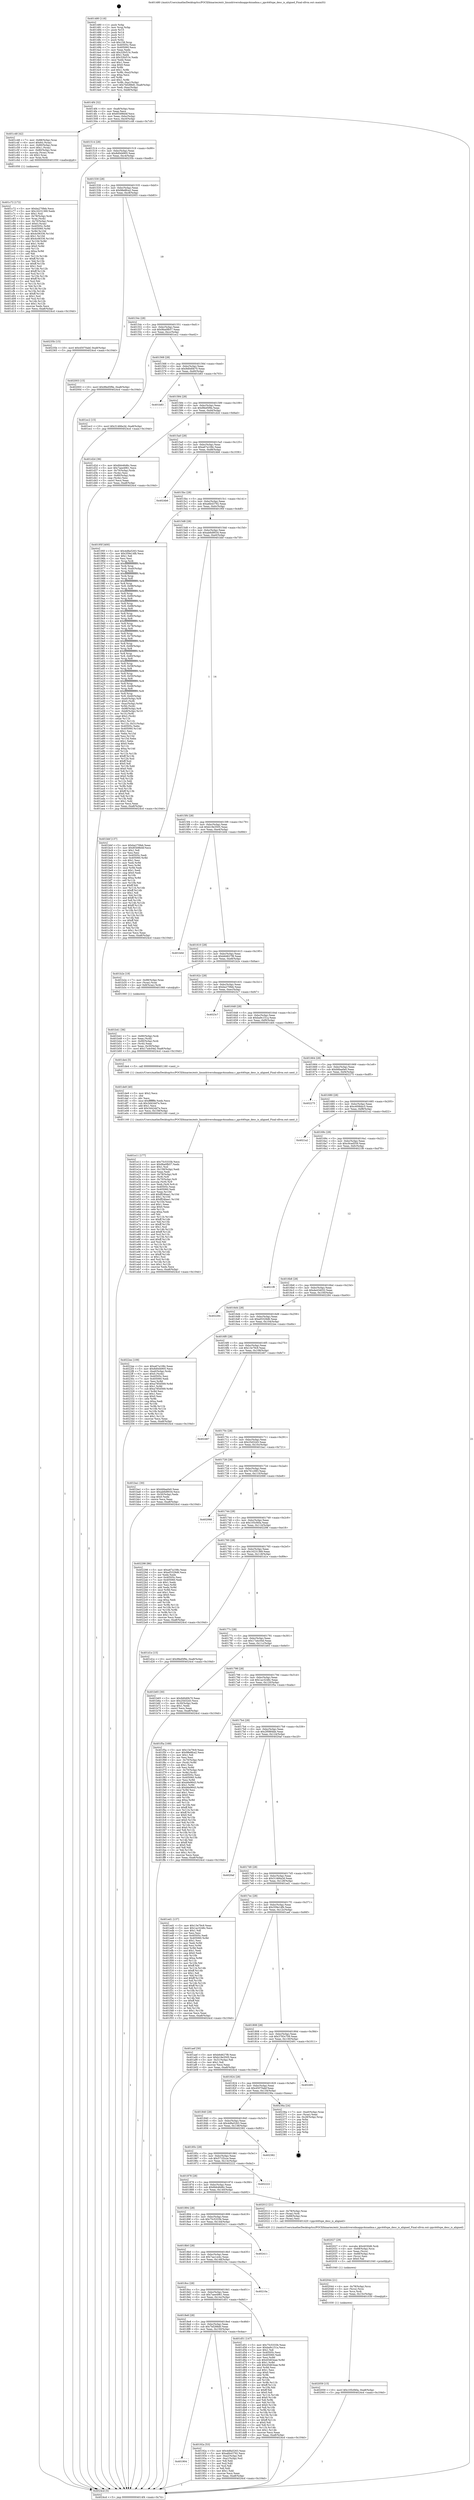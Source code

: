 digraph "0x401480" {
  label = "0x401480 (/mnt/c/Users/mathe/Desktop/tcc/POCII/binaries/extr_linuxdriversdmappc4xxadma.c_ppc440spe_desc_is_aligned_Final-ollvm.out::main(0))"
  labelloc = "t"
  node[shape=record]

  Entry [label="",width=0.3,height=0.3,shape=circle,fillcolor=black,style=filled]
  "0x4014f4" [label="{
     0x4014f4 [32]\l
     | [instrs]\l
     &nbsp;&nbsp;0x4014f4 \<+6\>: mov -0xa8(%rbp),%eax\l
     &nbsp;&nbsp;0x4014fa \<+2\>: mov %eax,%ecx\l
     &nbsp;&nbsp;0x4014fc \<+6\>: sub $0x85498d4f,%ecx\l
     &nbsp;&nbsp;0x401502 \<+6\>: mov %eax,-0xbc(%rbp)\l
     &nbsp;&nbsp;0x401508 \<+6\>: mov %ecx,-0xc0(%rbp)\l
     &nbsp;&nbsp;0x40150e \<+6\>: je 0000000000401c48 \<main+0x7c8\>\l
  }"]
  "0x401c48" [label="{
     0x401c48 [42]\l
     | [instrs]\l
     &nbsp;&nbsp;0x401c48 \<+7\>: mov -0x88(%rbp),%rax\l
     &nbsp;&nbsp;0x401c4f \<+6\>: movl $0x64,(%rax)\l
     &nbsp;&nbsp;0x401c55 \<+4\>: mov -0x80(%rbp),%rax\l
     &nbsp;&nbsp;0x401c59 \<+6\>: movl $0x1,(%rax)\l
     &nbsp;&nbsp;0x401c5f \<+4\>: mov -0x80(%rbp),%rax\l
     &nbsp;&nbsp;0x401c63 \<+3\>: movslq (%rax),%rax\l
     &nbsp;&nbsp;0x401c66 \<+4\>: shl $0x2,%rax\l
     &nbsp;&nbsp;0x401c6a \<+3\>: mov %rax,%rdi\l
     &nbsp;&nbsp;0x401c6d \<+5\>: call 0000000000401050 \<malloc@plt\>\l
     | [calls]\l
     &nbsp;&nbsp;0x401050 \{1\} (unknown)\l
  }"]
  "0x401514" [label="{
     0x401514 [28]\l
     | [instrs]\l
     &nbsp;&nbsp;0x401514 \<+5\>: jmp 0000000000401519 \<main+0x99\>\l
     &nbsp;&nbsp;0x401519 \<+6\>: mov -0xbc(%rbp),%eax\l
     &nbsp;&nbsp;0x40151f \<+5\>: sub $0x8d0d4905,%eax\l
     &nbsp;&nbsp;0x401524 \<+6\>: mov %eax,-0xc4(%rbp)\l
     &nbsp;&nbsp;0x40152a \<+6\>: je 000000000040235b \<main+0xedb\>\l
  }"]
  Exit [label="",width=0.3,height=0.3,shape=circle,fillcolor=black,style=filled,peripheries=2]
  "0x40235b" [label="{
     0x40235b [15]\l
     | [instrs]\l
     &nbsp;&nbsp;0x40235b \<+10\>: movl $0x45070abf,-0xa8(%rbp)\l
     &nbsp;&nbsp;0x402365 \<+5\>: jmp 00000000004024cd \<main+0x104d\>\l
  }"]
  "0x401530" [label="{
     0x401530 [28]\l
     | [instrs]\l
     &nbsp;&nbsp;0x401530 \<+5\>: jmp 0000000000401535 \<main+0xb5\>\l
     &nbsp;&nbsp;0x401535 \<+6\>: mov -0xbc(%rbp),%eax\l
     &nbsp;&nbsp;0x40153b \<+5\>: sub $0x98e8fca2,%eax\l
     &nbsp;&nbsp;0x401540 \<+6\>: mov %eax,-0xc8(%rbp)\l
     &nbsp;&nbsp;0x401546 \<+6\>: je 0000000000402003 \<main+0xb83\>\l
  }"]
  "0x402059" [label="{
     0x402059 [15]\l
     | [instrs]\l
     &nbsp;&nbsp;0x402059 \<+10\>: movl $0x105cf40a,-0xa8(%rbp)\l
     &nbsp;&nbsp;0x402063 \<+5\>: jmp 00000000004024cd \<main+0x104d\>\l
  }"]
  "0x402003" [label="{
     0x402003 [15]\l
     | [instrs]\l
     &nbsp;&nbsp;0x402003 \<+10\>: movl $0x9fed5f9e,-0xa8(%rbp)\l
     &nbsp;&nbsp;0x40200d \<+5\>: jmp 00000000004024cd \<main+0x104d\>\l
  }"]
  "0x40154c" [label="{
     0x40154c [28]\l
     | [instrs]\l
     &nbsp;&nbsp;0x40154c \<+5\>: jmp 0000000000401551 \<main+0xd1\>\l
     &nbsp;&nbsp;0x401551 \<+6\>: mov -0xbc(%rbp),%eax\l
     &nbsp;&nbsp;0x401557 \<+5\>: sub $0x9ba0fb57,%eax\l
     &nbsp;&nbsp;0x40155c \<+6\>: mov %eax,-0xcc(%rbp)\l
     &nbsp;&nbsp;0x401562 \<+6\>: je 0000000000401ec2 \<main+0xa42\>\l
  }"]
  "0x402044" [label="{
     0x402044 [21]\l
     | [instrs]\l
     &nbsp;&nbsp;0x402044 \<+4\>: mov -0x78(%rbp),%rcx\l
     &nbsp;&nbsp;0x402048 \<+3\>: mov (%rcx),%rcx\l
     &nbsp;&nbsp;0x40204b \<+3\>: mov %rcx,%rdi\l
     &nbsp;&nbsp;0x40204e \<+6\>: mov %eax,-0x15c(%rbp)\l
     &nbsp;&nbsp;0x402054 \<+5\>: call 0000000000401030 \<free@plt\>\l
     | [calls]\l
     &nbsp;&nbsp;0x401030 \{1\} (unknown)\l
  }"]
  "0x401ec2" [label="{
     0x401ec2 [15]\l
     | [instrs]\l
     &nbsp;&nbsp;0x401ec2 \<+10\>: movl $0x31466a3d,-0xa8(%rbp)\l
     &nbsp;&nbsp;0x401ecc \<+5\>: jmp 00000000004024cd \<main+0x104d\>\l
  }"]
  "0x401568" [label="{
     0x401568 [28]\l
     | [instrs]\l
     &nbsp;&nbsp;0x401568 \<+5\>: jmp 000000000040156d \<main+0xed\>\l
     &nbsp;&nbsp;0x40156d \<+6\>: mov -0xbc(%rbp),%eax\l
     &nbsp;&nbsp;0x401573 \<+5\>: sub $0x9d0d0b70,%eax\l
     &nbsp;&nbsp;0x401578 \<+6\>: mov %eax,-0xd0(%rbp)\l
     &nbsp;&nbsp;0x40157e \<+6\>: je 0000000000401b83 \<main+0x703\>\l
  }"]
  "0x402027" [label="{
     0x402027 [29]\l
     | [instrs]\l
     &nbsp;&nbsp;0x402027 \<+10\>: movabs $0x4030d6,%rdi\l
     &nbsp;&nbsp;0x402031 \<+4\>: mov -0x68(%rbp),%rcx\l
     &nbsp;&nbsp;0x402035 \<+2\>: mov %eax,(%rcx)\l
     &nbsp;&nbsp;0x402037 \<+4\>: mov -0x68(%rbp),%rcx\l
     &nbsp;&nbsp;0x40203b \<+2\>: mov (%rcx),%esi\l
     &nbsp;&nbsp;0x40203d \<+2\>: mov $0x0,%al\l
     &nbsp;&nbsp;0x40203f \<+5\>: call 0000000000401040 \<printf@plt\>\l
     | [calls]\l
     &nbsp;&nbsp;0x401040 \{1\} (unknown)\l
  }"]
  "0x401b83" [label="{
     0x401b83\l
  }", style=dashed]
  "0x401584" [label="{
     0x401584 [28]\l
     | [instrs]\l
     &nbsp;&nbsp;0x401584 \<+5\>: jmp 0000000000401589 \<main+0x109\>\l
     &nbsp;&nbsp;0x401589 \<+6\>: mov -0xbc(%rbp),%eax\l
     &nbsp;&nbsp;0x40158f \<+5\>: sub $0x9fed5f9e,%eax\l
     &nbsp;&nbsp;0x401594 \<+6\>: mov %eax,-0xd4(%rbp)\l
     &nbsp;&nbsp;0x40159a \<+6\>: je 0000000000401d2d \<main+0x8ad\>\l
  }"]
  "0x401e11" [label="{
     0x401e11 [177]\l
     | [instrs]\l
     &nbsp;&nbsp;0x401e11 \<+5\>: mov $0x75c5333b,%ecx\l
     &nbsp;&nbsp;0x401e16 \<+5\>: mov $0x9ba0fb57,%edx\l
     &nbsp;&nbsp;0x401e1b \<+3\>: mov $0x1,%sil\l
     &nbsp;&nbsp;0x401e1e \<+6\>: mov -0x158(%rbp),%edi\l
     &nbsp;&nbsp;0x401e24 \<+3\>: imul %eax,%edi\l
     &nbsp;&nbsp;0x401e27 \<+4\>: mov -0x78(%rbp),%r8\l
     &nbsp;&nbsp;0x401e2b \<+3\>: mov (%r8),%r8\l
     &nbsp;&nbsp;0x401e2e \<+4\>: mov -0x70(%rbp),%r9\l
     &nbsp;&nbsp;0x401e32 \<+3\>: movslq (%r9),%r9\l
     &nbsp;&nbsp;0x401e35 \<+4\>: mov %edi,(%r8,%r9,4)\l
     &nbsp;&nbsp;0x401e39 \<+7\>: mov 0x40505c,%eax\l
     &nbsp;&nbsp;0x401e40 \<+7\>: mov 0x405060,%edi\l
     &nbsp;&nbsp;0x401e47 \<+3\>: mov %eax,%r10d\l
     &nbsp;&nbsp;0x401e4a \<+7\>: add $0xff24baa1,%r10d\l
     &nbsp;&nbsp;0x401e51 \<+4\>: sub $0x1,%r10d\l
     &nbsp;&nbsp;0x401e55 \<+7\>: sub $0xff24baa1,%r10d\l
     &nbsp;&nbsp;0x401e5c \<+4\>: imul %r10d,%eax\l
     &nbsp;&nbsp;0x401e60 \<+3\>: and $0x1,%eax\l
     &nbsp;&nbsp;0x401e63 \<+3\>: cmp $0x0,%eax\l
     &nbsp;&nbsp;0x401e66 \<+4\>: sete %r11b\l
     &nbsp;&nbsp;0x401e6a \<+3\>: cmp $0xa,%edi\l
     &nbsp;&nbsp;0x401e6d \<+3\>: setl %bl\l
     &nbsp;&nbsp;0x401e70 \<+3\>: mov %r11b,%r14b\l
     &nbsp;&nbsp;0x401e73 \<+4\>: xor $0xff,%r14b\l
     &nbsp;&nbsp;0x401e77 \<+3\>: mov %bl,%r15b\l
     &nbsp;&nbsp;0x401e7a \<+4\>: xor $0xff,%r15b\l
     &nbsp;&nbsp;0x401e7e \<+4\>: xor $0x1,%sil\l
     &nbsp;&nbsp;0x401e82 \<+3\>: mov %r14b,%r12b\l
     &nbsp;&nbsp;0x401e85 \<+4\>: and $0xff,%r12b\l
     &nbsp;&nbsp;0x401e89 \<+3\>: and %sil,%r11b\l
     &nbsp;&nbsp;0x401e8c \<+3\>: mov %r15b,%r13b\l
     &nbsp;&nbsp;0x401e8f \<+4\>: and $0xff,%r13b\l
     &nbsp;&nbsp;0x401e93 \<+3\>: and %sil,%bl\l
     &nbsp;&nbsp;0x401e96 \<+3\>: or %r11b,%r12b\l
     &nbsp;&nbsp;0x401e99 \<+3\>: or %bl,%r13b\l
     &nbsp;&nbsp;0x401e9c \<+3\>: xor %r13b,%r12b\l
     &nbsp;&nbsp;0x401e9f \<+3\>: or %r15b,%r14b\l
     &nbsp;&nbsp;0x401ea2 \<+4\>: xor $0xff,%r14b\l
     &nbsp;&nbsp;0x401ea6 \<+4\>: or $0x1,%sil\l
     &nbsp;&nbsp;0x401eaa \<+3\>: and %sil,%r14b\l
     &nbsp;&nbsp;0x401ead \<+3\>: or %r14b,%r12b\l
     &nbsp;&nbsp;0x401eb0 \<+4\>: test $0x1,%r12b\l
     &nbsp;&nbsp;0x401eb4 \<+3\>: cmovne %edx,%ecx\l
     &nbsp;&nbsp;0x401eb7 \<+6\>: mov %ecx,-0xa8(%rbp)\l
     &nbsp;&nbsp;0x401ebd \<+5\>: jmp 00000000004024cd \<main+0x104d\>\l
  }"]
  "0x401d2d" [label="{
     0x401d2d [36]\l
     | [instrs]\l
     &nbsp;&nbsp;0x401d2d \<+5\>: mov $0x6bb46d6c,%eax\l
     &nbsp;&nbsp;0x401d32 \<+5\>: mov $0x7aee4961,%ecx\l
     &nbsp;&nbsp;0x401d37 \<+4\>: mov -0x70(%rbp),%rdx\l
     &nbsp;&nbsp;0x401d3b \<+2\>: mov (%rdx),%esi\l
     &nbsp;&nbsp;0x401d3d \<+4\>: mov -0x80(%rbp),%rdx\l
     &nbsp;&nbsp;0x401d41 \<+2\>: cmp (%rdx),%esi\l
     &nbsp;&nbsp;0x401d43 \<+3\>: cmovl %ecx,%eax\l
     &nbsp;&nbsp;0x401d46 \<+6\>: mov %eax,-0xa8(%rbp)\l
     &nbsp;&nbsp;0x401d4c \<+5\>: jmp 00000000004024cd \<main+0x104d\>\l
  }"]
  "0x4015a0" [label="{
     0x4015a0 [28]\l
     | [instrs]\l
     &nbsp;&nbsp;0x4015a0 \<+5\>: jmp 00000000004015a5 \<main+0x125\>\l
     &nbsp;&nbsp;0x4015a5 \<+6\>: mov -0xbc(%rbp),%eax\l
     &nbsp;&nbsp;0x4015ab \<+5\>: sub $0xa67a108c,%eax\l
     &nbsp;&nbsp;0x4015b0 \<+6\>: mov %eax,-0xd8(%rbp)\l
     &nbsp;&nbsp;0x4015b6 \<+6\>: je 00000000004024b6 \<main+0x1036\>\l
  }"]
  "0x401de9" [label="{
     0x401de9 [40]\l
     | [instrs]\l
     &nbsp;&nbsp;0x401de9 \<+5\>: mov $0x2,%ecx\l
     &nbsp;&nbsp;0x401dee \<+1\>: cltd\l
     &nbsp;&nbsp;0x401def \<+2\>: idiv %ecx\l
     &nbsp;&nbsp;0x401df1 \<+6\>: imul $0xfffffffe,%edx,%ecx\l
     &nbsp;&nbsp;0x401df7 \<+6\>: sub $0x3d42dd7e,%ecx\l
     &nbsp;&nbsp;0x401dfd \<+3\>: add $0x1,%ecx\l
     &nbsp;&nbsp;0x401e00 \<+6\>: add $0x3d42dd7e,%ecx\l
     &nbsp;&nbsp;0x401e06 \<+6\>: mov %ecx,-0x158(%rbp)\l
     &nbsp;&nbsp;0x401e0c \<+5\>: call 0000000000401160 \<next_i\>\l
     | [calls]\l
     &nbsp;&nbsp;0x401160 \{1\} (/mnt/c/Users/mathe/Desktop/tcc/POCII/binaries/extr_linuxdriversdmappc4xxadma.c_ppc440spe_desc_is_aligned_Final-ollvm.out::next_i)\l
  }"]
  "0x4024b6" [label="{
     0x4024b6\l
  }", style=dashed]
  "0x4015bc" [label="{
     0x4015bc [28]\l
     | [instrs]\l
     &nbsp;&nbsp;0x4015bc \<+5\>: jmp 00000000004015c1 \<main+0x141\>\l
     &nbsp;&nbsp;0x4015c1 \<+6\>: mov -0xbc(%rbp),%eax\l
     &nbsp;&nbsp;0x4015c7 \<+5\>: sub $0xa6b43792,%eax\l
     &nbsp;&nbsp;0x4015cc \<+6\>: mov %eax,-0xdc(%rbp)\l
     &nbsp;&nbsp;0x4015d2 \<+6\>: je 000000000040195f \<main+0x4df\>\l
  }"]
  "0x401c72" [label="{
     0x401c72 [172]\l
     | [instrs]\l
     &nbsp;&nbsp;0x401c72 \<+5\>: mov $0xba270feb,%ecx\l
     &nbsp;&nbsp;0x401c77 \<+5\>: mov $0x16231369,%edx\l
     &nbsp;&nbsp;0x401c7c \<+3\>: mov $0x1,%sil\l
     &nbsp;&nbsp;0x401c7f \<+4\>: mov -0x78(%rbp),%rdi\l
     &nbsp;&nbsp;0x401c83 \<+3\>: mov %rax,(%rdi)\l
     &nbsp;&nbsp;0x401c86 \<+4\>: mov -0x70(%rbp),%rax\l
     &nbsp;&nbsp;0x401c8a \<+6\>: movl $0x0,(%rax)\l
     &nbsp;&nbsp;0x401c90 \<+8\>: mov 0x40505c,%r8d\l
     &nbsp;&nbsp;0x401c98 \<+8\>: mov 0x405060,%r9d\l
     &nbsp;&nbsp;0x401ca0 \<+3\>: mov %r8d,%r10d\l
     &nbsp;&nbsp;0x401ca3 \<+7\>: sub $0x4c06336,%r10d\l
     &nbsp;&nbsp;0x401caa \<+4\>: sub $0x1,%r10d\l
     &nbsp;&nbsp;0x401cae \<+7\>: add $0x4c06336,%r10d\l
     &nbsp;&nbsp;0x401cb5 \<+4\>: imul %r10d,%r8d\l
     &nbsp;&nbsp;0x401cb9 \<+4\>: and $0x1,%r8d\l
     &nbsp;&nbsp;0x401cbd \<+4\>: cmp $0x0,%r8d\l
     &nbsp;&nbsp;0x401cc1 \<+4\>: sete %r11b\l
     &nbsp;&nbsp;0x401cc5 \<+4\>: cmp $0xa,%r9d\l
     &nbsp;&nbsp;0x401cc9 \<+3\>: setl %bl\l
     &nbsp;&nbsp;0x401ccc \<+3\>: mov %r11b,%r14b\l
     &nbsp;&nbsp;0x401ccf \<+4\>: xor $0xff,%r14b\l
     &nbsp;&nbsp;0x401cd3 \<+3\>: mov %bl,%r15b\l
     &nbsp;&nbsp;0x401cd6 \<+4\>: xor $0xff,%r15b\l
     &nbsp;&nbsp;0x401cda \<+4\>: xor $0x1,%sil\l
     &nbsp;&nbsp;0x401cde \<+3\>: mov %r14b,%r12b\l
     &nbsp;&nbsp;0x401ce1 \<+4\>: and $0xff,%r12b\l
     &nbsp;&nbsp;0x401ce5 \<+3\>: and %sil,%r11b\l
     &nbsp;&nbsp;0x401ce8 \<+3\>: mov %r15b,%r13b\l
     &nbsp;&nbsp;0x401ceb \<+4\>: and $0xff,%r13b\l
     &nbsp;&nbsp;0x401cef \<+3\>: and %sil,%bl\l
     &nbsp;&nbsp;0x401cf2 \<+3\>: or %r11b,%r12b\l
     &nbsp;&nbsp;0x401cf5 \<+3\>: or %bl,%r13b\l
     &nbsp;&nbsp;0x401cf8 \<+3\>: xor %r13b,%r12b\l
     &nbsp;&nbsp;0x401cfb \<+3\>: or %r15b,%r14b\l
     &nbsp;&nbsp;0x401cfe \<+4\>: xor $0xff,%r14b\l
     &nbsp;&nbsp;0x401d02 \<+4\>: or $0x1,%sil\l
     &nbsp;&nbsp;0x401d06 \<+3\>: and %sil,%r14b\l
     &nbsp;&nbsp;0x401d09 \<+3\>: or %r14b,%r12b\l
     &nbsp;&nbsp;0x401d0c \<+4\>: test $0x1,%r12b\l
     &nbsp;&nbsp;0x401d10 \<+3\>: cmovne %edx,%ecx\l
     &nbsp;&nbsp;0x401d13 \<+6\>: mov %ecx,-0xa8(%rbp)\l
     &nbsp;&nbsp;0x401d19 \<+5\>: jmp 00000000004024cd \<main+0x104d\>\l
  }"]
  "0x40195f" [label="{
     0x40195f [400]\l
     | [instrs]\l
     &nbsp;&nbsp;0x40195f \<+5\>: mov $0x4d8a5263,%eax\l
     &nbsp;&nbsp;0x401964 \<+5\>: mov $0x359e14fb,%ecx\l
     &nbsp;&nbsp;0x401969 \<+2\>: mov $0x1,%dl\l
     &nbsp;&nbsp;0x40196b \<+2\>: xor %esi,%esi\l
     &nbsp;&nbsp;0x40196d \<+3\>: mov %rsp,%rdi\l
     &nbsp;&nbsp;0x401970 \<+4\>: add $0xfffffffffffffff0,%rdi\l
     &nbsp;&nbsp;0x401974 \<+3\>: mov %rdi,%rsp\l
     &nbsp;&nbsp;0x401977 \<+7\>: mov %rdi,-0xa0(%rbp)\l
     &nbsp;&nbsp;0x40197e \<+3\>: mov %rsp,%rdi\l
     &nbsp;&nbsp;0x401981 \<+4\>: add $0xfffffffffffffff0,%rdi\l
     &nbsp;&nbsp;0x401985 \<+3\>: mov %rdi,%rsp\l
     &nbsp;&nbsp;0x401988 \<+3\>: mov %rsp,%r8\l
     &nbsp;&nbsp;0x40198b \<+4\>: add $0xfffffffffffffff0,%r8\l
     &nbsp;&nbsp;0x40198f \<+3\>: mov %r8,%rsp\l
     &nbsp;&nbsp;0x401992 \<+7\>: mov %r8,-0x98(%rbp)\l
     &nbsp;&nbsp;0x401999 \<+3\>: mov %rsp,%r8\l
     &nbsp;&nbsp;0x40199c \<+4\>: add $0xfffffffffffffff0,%r8\l
     &nbsp;&nbsp;0x4019a0 \<+3\>: mov %r8,%rsp\l
     &nbsp;&nbsp;0x4019a3 \<+7\>: mov %r8,-0x90(%rbp)\l
     &nbsp;&nbsp;0x4019aa \<+3\>: mov %rsp,%r8\l
     &nbsp;&nbsp;0x4019ad \<+4\>: add $0xfffffffffffffff0,%r8\l
     &nbsp;&nbsp;0x4019b1 \<+3\>: mov %r8,%rsp\l
     &nbsp;&nbsp;0x4019b4 \<+7\>: mov %r8,-0x88(%rbp)\l
     &nbsp;&nbsp;0x4019bb \<+3\>: mov %rsp,%r8\l
     &nbsp;&nbsp;0x4019be \<+4\>: add $0xfffffffffffffff0,%r8\l
     &nbsp;&nbsp;0x4019c2 \<+3\>: mov %r8,%rsp\l
     &nbsp;&nbsp;0x4019c5 \<+4\>: mov %r8,-0x80(%rbp)\l
     &nbsp;&nbsp;0x4019c9 \<+3\>: mov %rsp,%r8\l
     &nbsp;&nbsp;0x4019cc \<+4\>: add $0xfffffffffffffff0,%r8\l
     &nbsp;&nbsp;0x4019d0 \<+3\>: mov %r8,%rsp\l
     &nbsp;&nbsp;0x4019d3 \<+4\>: mov %r8,-0x78(%rbp)\l
     &nbsp;&nbsp;0x4019d7 \<+3\>: mov %rsp,%r8\l
     &nbsp;&nbsp;0x4019da \<+4\>: add $0xfffffffffffffff0,%r8\l
     &nbsp;&nbsp;0x4019de \<+3\>: mov %r8,%rsp\l
     &nbsp;&nbsp;0x4019e1 \<+4\>: mov %r8,-0x70(%rbp)\l
     &nbsp;&nbsp;0x4019e5 \<+3\>: mov %rsp,%r8\l
     &nbsp;&nbsp;0x4019e8 \<+4\>: add $0xfffffffffffffff0,%r8\l
     &nbsp;&nbsp;0x4019ec \<+3\>: mov %r8,%rsp\l
     &nbsp;&nbsp;0x4019ef \<+4\>: mov %r8,-0x68(%rbp)\l
     &nbsp;&nbsp;0x4019f3 \<+3\>: mov %rsp,%r8\l
     &nbsp;&nbsp;0x4019f6 \<+4\>: add $0xfffffffffffffff0,%r8\l
     &nbsp;&nbsp;0x4019fa \<+3\>: mov %r8,%rsp\l
     &nbsp;&nbsp;0x4019fd \<+4\>: mov %r8,-0x60(%rbp)\l
     &nbsp;&nbsp;0x401a01 \<+3\>: mov %rsp,%r8\l
     &nbsp;&nbsp;0x401a04 \<+4\>: add $0xfffffffffffffff0,%r8\l
     &nbsp;&nbsp;0x401a08 \<+3\>: mov %r8,%rsp\l
     &nbsp;&nbsp;0x401a0b \<+4\>: mov %r8,-0x58(%rbp)\l
     &nbsp;&nbsp;0x401a0f \<+3\>: mov %rsp,%r8\l
     &nbsp;&nbsp;0x401a12 \<+4\>: add $0xfffffffffffffff0,%r8\l
     &nbsp;&nbsp;0x401a16 \<+3\>: mov %r8,%rsp\l
     &nbsp;&nbsp;0x401a19 \<+4\>: mov %r8,-0x50(%rbp)\l
     &nbsp;&nbsp;0x401a1d \<+3\>: mov %rsp,%r8\l
     &nbsp;&nbsp;0x401a20 \<+4\>: add $0xfffffffffffffff0,%r8\l
     &nbsp;&nbsp;0x401a24 \<+3\>: mov %r8,%rsp\l
     &nbsp;&nbsp;0x401a27 \<+4\>: mov %r8,-0x48(%rbp)\l
     &nbsp;&nbsp;0x401a2b \<+3\>: mov %rsp,%r8\l
     &nbsp;&nbsp;0x401a2e \<+4\>: add $0xfffffffffffffff0,%r8\l
     &nbsp;&nbsp;0x401a32 \<+3\>: mov %r8,%rsp\l
     &nbsp;&nbsp;0x401a35 \<+4\>: mov %r8,-0x40(%rbp)\l
     &nbsp;&nbsp;0x401a39 \<+7\>: mov -0xa0(%rbp),%r8\l
     &nbsp;&nbsp;0x401a40 \<+7\>: movl $0x0,(%r8)\l
     &nbsp;&nbsp;0x401a47 \<+7\>: mov -0xac(%rbp),%r9d\l
     &nbsp;&nbsp;0x401a4e \<+3\>: mov %r9d,(%rdi)\l
     &nbsp;&nbsp;0x401a51 \<+7\>: mov -0x98(%rbp),%r8\l
     &nbsp;&nbsp;0x401a58 \<+7\>: mov -0xb8(%rbp),%r10\l
     &nbsp;&nbsp;0x401a5f \<+3\>: mov %r10,(%r8)\l
     &nbsp;&nbsp;0x401a62 \<+3\>: cmpl $0x2,(%rdi)\l
     &nbsp;&nbsp;0x401a65 \<+4\>: setne %r11b\l
     &nbsp;&nbsp;0x401a69 \<+4\>: and $0x1,%r11b\l
     &nbsp;&nbsp;0x401a6d \<+4\>: mov %r11b,-0x31(%rbp)\l
     &nbsp;&nbsp;0x401a71 \<+7\>: mov 0x40505c,%ebx\l
     &nbsp;&nbsp;0x401a78 \<+8\>: mov 0x405060,%r14d\l
     &nbsp;&nbsp;0x401a80 \<+3\>: sub $0x1,%esi\l
     &nbsp;&nbsp;0x401a83 \<+3\>: mov %ebx,%r15d\l
     &nbsp;&nbsp;0x401a86 \<+3\>: add %esi,%r15d\l
     &nbsp;&nbsp;0x401a89 \<+4\>: imul %r15d,%ebx\l
     &nbsp;&nbsp;0x401a8d \<+3\>: and $0x1,%ebx\l
     &nbsp;&nbsp;0x401a90 \<+3\>: cmp $0x0,%ebx\l
     &nbsp;&nbsp;0x401a93 \<+4\>: sete %r11b\l
     &nbsp;&nbsp;0x401a97 \<+4\>: cmp $0xa,%r14d\l
     &nbsp;&nbsp;0x401a9b \<+4\>: setl %r12b\l
     &nbsp;&nbsp;0x401a9f \<+3\>: mov %r11b,%r13b\l
     &nbsp;&nbsp;0x401aa2 \<+4\>: xor $0xff,%r13b\l
     &nbsp;&nbsp;0x401aa6 \<+3\>: mov %r12b,%sil\l
     &nbsp;&nbsp;0x401aa9 \<+4\>: xor $0xff,%sil\l
     &nbsp;&nbsp;0x401aad \<+3\>: xor $0x0,%dl\l
     &nbsp;&nbsp;0x401ab0 \<+3\>: mov %r13b,%dil\l
     &nbsp;&nbsp;0x401ab3 \<+4\>: and $0x0,%dil\l
     &nbsp;&nbsp;0x401ab7 \<+3\>: and %dl,%r11b\l
     &nbsp;&nbsp;0x401aba \<+3\>: mov %sil,%r8b\l
     &nbsp;&nbsp;0x401abd \<+4\>: and $0x0,%r8b\l
     &nbsp;&nbsp;0x401ac1 \<+3\>: and %dl,%r12b\l
     &nbsp;&nbsp;0x401ac4 \<+3\>: or %r11b,%dil\l
     &nbsp;&nbsp;0x401ac7 \<+3\>: or %r12b,%r8b\l
     &nbsp;&nbsp;0x401aca \<+3\>: xor %r8b,%dil\l
     &nbsp;&nbsp;0x401acd \<+3\>: or %sil,%r13b\l
     &nbsp;&nbsp;0x401ad0 \<+4\>: xor $0xff,%r13b\l
     &nbsp;&nbsp;0x401ad4 \<+3\>: or $0x0,%dl\l
     &nbsp;&nbsp;0x401ad7 \<+3\>: and %dl,%r13b\l
     &nbsp;&nbsp;0x401ada \<+3\>: or %r13b,%dil\l
     &nbsp;&nbsp;0x401add \<+4\>: test $0x1,%dil\l
     &nbsp;&nbsp;0x401ae1 \<+3\>: cmovne %ecx,%eax\l
     &nbsp;&nbsp;0x401ae4 \<+6\>: mov %eax,-0xa8(%rbp)\l
     &nbsp;&nbsp;0x401aea \<+5\>: jmp 00000000004024cd \<main+0x104d\>\l
  }"]
  "0x4015d8" [label="{
     0x4015d8 [28]\l
     | [instrs]\l
     &nbsp;&nbsp;0x4015d8 \<+5\>: jmp 00000000004015dd \<main+0x15d\>\l
     &nbsp;&nbsp;0x4015dd \<+6\>: mov -0xbc(%rbp),%eax\l
     &nbsp;&nbsp;0x4015e3 \<+5\>: sub $0xab6d9034,%eax\l
     &nbsp;&nbsp;0x4015e8 \<+6\>: mov %eax,-0xe0(%rbp)\l
     &nbsp;&nbsp;0x4015ee \<+6\>: je 0000000000401bbf \<main+0x73f\>\l
  }"]
  "0x401b41" [label="{
     0x401b41 [36]\l
     | [instrs]\l
     &nbsp;&nbsp;0x401b41 \<+7\>: mov -0x90(%rbp),%rdi\l
     &nbsp;&nbsp;0x401b48 \<+2\>: mov %eax,(%rdi)\l
     &nbsp;&nbsp;0x401b4a \<+7\>: mov -0x90(%rbp),%rdi\l
     &nbsp;&nbsp;0x401b51 \<+2\>: mov (%rdi),%eax\l
     &nbsp;&nbsp;0x401b53 \<+3\>: mov %eax,-0x30(%rbp)\l
     &nbsp;&nbsp;0x401b56 \<+10\>: movl $0x17a4c04d,-0xa8(%rbp)\l
     &nbsp;&nbsp;0x401b60 \<+5\>: jmp 00000000004024cd \<main+0x104d\>\l
  }"]
  "0x401bbf" [label="{
     0x401bbf [137]\l
     | [instrs]\l
     &nbsp;&nbsp;0x401bbf \<+5\>: mov $0xba270feb,%eax\l
     &nbsp;&nbsp;0x401bc4 \<+5\>: mov $0x85498d4f,%ecx\l
     &nbsp;&nbsp;0x401bc9 \<+2\>: mov $0x1,%dl\l
     &nbsp;&nbsp;0x401bcb \<+2\>: xor %esi,%esi\l
     &nbsp;&nbsp;0x401bcd \<+7\>: mov 0x40505c,%edi\l
     &nbsp;&nbsp;0x401bd4 \<+8\>: mov 0x405060,%r8d\l
     &nbsp;&nbsp;0x401bdc \<+3\>: sub $0x1,%esi\l
     &nbsp;&nbsp;0x401bdf \<+3\>: mov %edi,%r9d\l
     &nbsp;&nbsp;0x401be2 \<+3\>: add %esi,%r9d\l
     &nbsp;&nbsp;0x401be5 \<+4\>: imul %r9d,%edi\l
     &nbsp;&nbsp;0x401be9 \<+3\>: and $0x1,%edi\l
     &nbsp;&nbsp;0x401bec \<+3\>: cmp $0x0,%edi\l
     &nbsp;&nbsp;0x401bef \<+4\>: sete %r10b\l
     &nbsp;&nbsp;0x401bf3 \<+4\>: cmp $0xa,%r8d\l
     &nbsp;&nbsp;0x401bf7 \<+4\>: setl %r11b\l
     &nbsp;&nbsp;0x401bfb \<+3\>: mov %r10b,%bl\l
     &nbsp;&nbsp;0x401bfe \<+3\>: xor $0xff,%bl\l
     &nbsp;&nbsp;0x401c01 \<+3\>: mov %r11b,%r14b\l
     &nbsp;&nbsp;0x401c04 \<+4\>: xor $0xff,%r14b\l
     &nbsp;&nbsp;0x401c08 \<+3\>: xor $0x1,%dl\l
     &nbsp;&nbsp;0x401c0b \<+3\>: mov %bl,%r15b\l
     &nbsp;&nbsp;0x401c0e \<+4\>: and $0xff,%r15b\l
     &nbsp;&nbsp;0x401c12 \<+3\>: and %dl,%r10b\l
     &nbsp;&nbsp;0x401c15 \<+3\>: mov %r14b,%r12b\l
     &nbsp;&nbsp;0x401c18 \<+4\>: and $0xff,%r12b\l
     &nbsp;&nbsp;0x401c1c \<+3\>: and %dl,%r11b\l
     &nbsp;&nbsp;0x401c1f \<+3\>: or %r10b,%r15b\l
     &nbsp;&nbsp;0x401c22 \<+3\>: or %r11b,%r12b\l
     &nbsp;&nbsp;0x401c25 \<+3\>: xor %r12b,%r15b\l
     &nbsp;&nbsp;0x401c28 \<+3\>: or %r14b,%bl\l
     &nbsp;&nbsp;0x401c2b \<+3\>: xor $0xff,%bl\l
     &nbsp;&nbsp;0x401c2e \<+3\>: or $0x1,%dl\l
     &nbsp;&nbsp;0x401c31 \<+2\>: and %dl,%bl\l
     &nbsp;&nbsp;0x401c33 \<+3\>: or %bl,%r15b\l
     &nbsp;&nbsp;0x401c36 \<+4\>: test $0x1,%r15b\l
     &nbsp;&nbsp;0x401c3a \<+3\>: cmovne %ecx,%eax\l
     &nbsp;&nbsp;0x401c3d \<+6\>: mov %eax,-0xa8(%rbp)\l
     &nbsp;&nbsp;0x401c43 \<+5\>: jmp 00000000004024cd \<main+0x104d\>\l
  }"]
  "0x4015f4" [label="{
     0x4015f4 [28]\l
     | [instrs]\l
     &nbsp;&nbsp;0x4015f4 \<+5\>: jmp 00000000004015f9 \<main+0x179\>\l
     &nbsp;&nbsp;0x4015f9 \<+6\>: mov -0xbc(%rbp),%eax\l
     &nbsp;&nbsp;0x4015ff \<+5\>: sub $0xb19e3505,%eax\l
     &nbsp;&nbsp;0x401604 \<+6\>: mov %eax,-0xe4(%rbp)\l
     &nbsp;&nbsp;0x40160a \<+6\>: je 0000000000401b0d \<main+0x68d\>\l
  }"]
  "0x401480" [label="{
     0x401480 [116]\l
     | [instrs]\l
     &nbsp;&nbsp;0x401480 \<+1\>: push %rbp\l
     &nbsp;&nbsp;0x401481 \<+3\>: mov %rsp,%rbp\l
     &nbsp;&nbsp;0x401484 \<+2\>: push %r15\l
     &nbsp;&nbsp;0x401486 \<+2\>: push %r14\l
     &nbsp;&nbsp;0x401488 \<+2\>: push %r13\l
     &nbsp;&nbsp;0x40148a \<+2\>: push %r12\l
     &nbsp;&nbsp;0x40148c \<+1\>: push %rbx\l
     &nbsp;&nbsp;0x40148d \<+7\>: sub $0x158,%rsp\l
     &nbsp;&nbsp;0x401494 \<+7\>: mov 0x40505c,%eax\l
     &nbsp;&nbsp;0x40149b \<+7\>: mov 0x405060,%ecx\l
     &nbsp;&nbsp;0x4014a2 \<+2\>: mov %eax,%edx\l
     &nbsp;&nbsp;0x4014a4 \<+6\>: add $0x32fcf13c,%edx\l
     &nbsp;&nbsp;0x4014aa \<+3\>: sub $0x1,%edx\l
     &nbsp;&nbsp;0x4014ad \<+6\>: sub $0x32fcf13c,%edx\l
     &nbsp;&nbsp;0x4014b3 \<+3\>: imul %edx,%eax\l
     &nbsp;&nbsp;0x4014b6 \<+3\>: and $0x1,%eax\l
     &nbsp;&nbsp;0x4014b9 \<+3\>: cmp $0x0,%eax\l
     &nbsp;&nbsp;0x4014bc \<+4\>: sete %r8b\l
     &nbsp;&nbsp;0x4014c0 \<+4\>: and $0x1,%r8b\l
     &nbsp;&nbsp;0x4014c4 \<+7\>: mov %r8b,-0xa2(%rbp)\l
     &nbsp;&nbsp;0x4014cb \<+3\>: cmp $0xa,%ecx\l
     &nbsp;&nbsp;0x4014ce \<+4\>: setl %r8b\l
     &nbsp;&nbsp;0x4014d2 \<+4\>: and $0x1,%r8b\l
     &nbsp;&nbsp;0x4014d6 \<+7\>: mov %r8b,-0xa1(%rbp)\l
     &nbsp;&nbsp;0x4014dd \<+10\>: movl $0x7bf288d0,-0xa8(%rbp)\l
     &nbsp;&nbsp;0x4014e7 \<+6\>: mov %edi,-0xac(%rbp)\l
     &nbsp;&nbsp;0x4014ed \<+7\>: mov %rsi,-0xb8(%rbp)\l
  }"]
  "0x401b0d" [label="{
     0x401b0d\l
  }", style=dashed]
  "0x401610" [label="{
     0x401610 [28]\l
     | [instrs]\l
     &nbsp;&nbsp;0x401610 \<+5\>: jmp 0000000000401615 \<main+0x195\>\l
     &nbsp;&nbsp;0x401615 \<+6\>: mov -0xbc(%rbp),%eax\l
     &nbsp;&nbsp;0x40161b \<+5\>: sub $0xb6d627f8,%eax\l
     &nbsp;&nbsp;0x401620 \<+6\>: mov %eax,-0xe8(%rbp)\l
     &nbsp;&nbsp;0x401626 \<+6\>: je 0000000000401b2e \<main+0x6ae\>\l
  }"]
  "0x4024cd" [label="{
     0x4024cd [5]\l
     | [instrs]\l
     &nbsp;&nbsp;0x4024cd \<+5\>: jmp 00000000004014f4 \<main+0x74\>\l
  }"]
  "0x401b2e" [label="{
     0x401b2e [19]\l
     | [instrs]\l
     &nbsp;&nbsp;0x401b2e \<+7\>: mov -0x98(%rbp),%rax\l
     &nbsp;&nbsp;0x401b35 \<+3\>: mov (%rax),%rax\l
     &nbsp;&nbsp;0x401b38 \<+4\>: mov 0x8(%rax),%rdi\l
     &nbsp;&nbsp;0x401b3c \<+5\>: call 0000000000401060 \<atoi@plt\>\l
     | [calls]\l
     &nbsp;&nbsp;0x401060 \{1\} (unknown)\l
  }"]
  "0x40162c" [label="{
     0x40162c [28]\l
     | [instrs]\l
     &nbsp;&nbsp;0x40162c \<+5\>: jmp 0000000000401631 \<main+0x1b1\>\l
     &nbsp;&nbsp;0x401631 \<+6\>: mov -0xbc(%rbp),%eax\l
     &nbsp;&nbsp;0x401637 \<+5\>: sub $0xba270feb,%eax\l
     &nbsp;&nbsp;0x40163c \<+6\>: mov %eax,-0xec(%rbp)\l
     &nbsp;&nbsp;0x401642 \<+6\>: je 00000000004023c7 \<main+0xf47\>\l
  }"]
  "0x401904" [label="{
     0x401904\l
  }", style=dashed]
  "0x4023c7" [label="{
     0x4023c7\l
  }", style=dashed]
  "0x401648" [label="{
     0x401648 [28]\l
     | [instrs]\l
     &nbsp;&nbsp;0x401648 \<+5\>: jmp 000000000040164d \<main+0x1cd\>\l
     &nbsp;&nbsp;0x40164d \<+6\>: mov -0xbc(%rbp),%eax\l
     &nbsp;&nbsp;0x401653 \<+5\>: sub $0xba9c151a,%eax\l
     &nbsp;&nbsp;0x401658 \<+6\>: mov %eax,-0xf0(%rbp)\l
     &nbsp;&nbsp;0x40165e \<+6\>: je 0000000000401de4 \<main+0x964\>\l
  }"]
  "0x40192a" [label="{
     0x40192a [53]\l
     | [instrs]\l
     &nbsp;&nbsp;0x40192a \<+5\>: mov $0x4d8a5263,%eax\l
     &nbsp;&nbsp;0x40192f \<+5\>: mov $0xa6b43792,%ecx\l
     &nbsp;&nbsp;0x401934 \<+6\>: mov -0xa2(%rbp),%dl\l
     &nbsp;&nbsp;0x40193a \<+7\>: mov -0xa1(%rbp),%sil\l
     &nbsp;&nbsp;0x401941 \<+3\>: mov %dl,%dil\l
     &nbsp;&nbsp;0x401944 \<+3\>: and %sil,%dil\l
     &nbsp;&nbsp;0x401947 \<+3\>: xor %sil,%dl\l
     &nbsp;&nbsp;0x40194a \<+3\>: or %dl,%dil\l
     &nbsp;&nbsp;0x40194d \<+4\>: test $0x1,%dil\l
     &nbsp;&nbsp;0x401951 \<+3\>: cmovne %ecx,%eax\l
     &nbsp;&nbsp;0x401954 \<+6\>: mov %eax,-0xa8(%rbp)\l
     &nbsp;&nbsp;0x40195a \<+5\>: jmp 00000000004024cd \<main+0x104d\>\l
  }"]
  "0x401de4" [label="{
     0x401de4 [5]\l
     | [instrs]\l
     &nbsp;&nbsp;0x401de4 \<+5\>: call 0000000000401160 \<next_i\>\l
     | [calls]\l
     &nbsp;&nbsp;0x401160 \{1\} (/mnt/c/Users/mathe/Desktop/tcc/POCII/binaries/extr_linuxdriversdmappc4xxadma.c_ppc440spe_desc_is_aligned_Final-ollvm.out::next_i)\l
  }"]
  "0x401664" [label="{
     0x401664 [28]\l
     | [instrs]\l
     &nbsp;&nbsp;0x401664 \<+5\>: jmp 0000000000401669 \<main+0x1e9\>\l
     &nbsp;&nbsp;0x401669 \<+6\>: mov -0xbc(%rbp),%eax\l
     &nbsp;&nbsp;0x40166f \<+5\>: sub $0xbfdaa0e0,%eax\l
     &nbsp;&nbsp;0x401674 \<+6\>: mov %eax,-0xf4(%rbp)\l
     &nbsp;&nbsp;0x40167a \<+6\>: je 0000000000402275 \<main+0xdf5\>\l
  }"]
  "0x4018e8" [label="{
     0x4018e8 [28]\l
     | [instrs]\l
     &nbsp;&nbsp;0x4018e8 \<+5\>: jmp 00000000004018ed \<main+0x46d\>\l
     &nbsp;&nbsp;0x4018ed \<+6\>: mov -0xbc(%rbp),%eax\l
     &nbsp;&nbsp;0x4018f3 \<+5\>: sub $0x7bf288d0,%eax\l
     &nbsp;&nbsp;0x4018f8 \<+6\>: mov %eax,-0x150(%rbp)\l
     &nbsp;&nbsp;0x4018fe \<+6\>: je 000000000040192a \<main+0x4aa\>\l
  }"]
  "0x402275" [label="{
     0x402275\l
  }", style=dashed]
  "0x401680" [label="{
     0x401680 [28]\l
     | [instrs]\l
     &nbsp;&nbsp;0x401680 \<+5\>: jmp 0000000000401685 \<main+0x205\>\l
     &nbsp;&nbsp;0x401685 \<+6\>: mov -0xbc(%rbp),%eax\l
     &nbsp;&nbsp;0x40168b \<+5\>: sub $0xc609bbc5,%eax\l
     &nbsp;&nbsp;0x401690 \<+6\>: mov %eax,-0xf8(%rbp)\l
     &nbsp;&nbsp;0x401696 \<+6\>: je 00000000004021a2 \<main+0xd22\>\l
  }"]
  "0x401d51" [label="{
     0x401d51 [147]\l
     | [instrs]\l
     &nbsp;&nbsp;0x401d51 \<+5\>: mov $0x75c5333b,%eax\l
     &nbsp;&nbsp;0x401d56 \<+5\>: mov $0xba9c151a,%ecx\l
     &nbsp;&nbsp;0x401d5b \<+2\>: mov $0x1,%dl\l
     &nbsp;&nbsp;0x401d5d \<+7\>: mov 0x40505c,%esi\l
     &nbsp;&nbsp;0x401d64 \<+7\>: mov 0x405060,%edi\l
     &nbsp;&nbsp;0x401d6b \<+3\>: mov %esi,%r8d\l
     &nbsp;&nbsp;0x401d6e \<+7\>: sub $0x45463eae,%r8d\l
     &nbsp;&nbsp;0x401d75 \<+4\>: sub $0x1,%r8d\l
     &nbsp;&nbsp;0x401d79 \<+7\>: add $0x45463eae,%r8d\l
     &nbsp;&nbsp;0x401d80 \<+4\>: imul %r8d,%esi\l
     &nbsp;&nbsp;0x401d84 \<+3\>: and $0x1,%esi\l
     &nbsp;&nbsp;0x401d87 \<+3\>: cmp $0x0,%esi\l
     &nbsp;&nbsp;0x401d8a \<+4\>: sete %r9b\l
     &nbsp;&nbsp;0x401d8e \<+3\>: cmp $0xa,%edi\l
     &nbsp;&nbsp;0x401d91 \<+4\>: setl %r10b\l
     &nbsp;&nbsp;0x401d95 \<+3\>: mov %r9b,%r11b\l
     &nbsp;&nbsp;0x401d98 \<+4\>: xor $0xff,%r11b\l
     &nbsp;&nbsp;0x401d9c \<+3\>: mov %r10b,%bl\l
     &nbsp;&nbsp;0x401d9f \<+3\>: xor $0xff,%bl\l
     &nbsp;&nbsp;0x401da2 \<+3\>: xor $0x0,%dl\l
     &nbsp;&nbsp;0x401da5 \<+3\>: mov %r11b,%r14b\l
     &nbsp;&nbsp;0x401da8 \<+4\>: and $0x0,%r14b\l
     &nbsp;&nbsp;0x401dac \<+3\>: and %dl,%r9b\l
     &nbsp;&nbsp;0x401daf \<+3\>: mov %bl,%r15b\l
     &nbsp;&nbsp;0x401db2 \<+4\>: and $0x0,%r15b\l
     &nbsp;&nbsp;0x401db6 \<+3\>: and %dl,%r10b\l
     &nbsp;&nbsp;0x401db9 \<+3\>: or %r9b,%r14b\l
     &nbsp;&nbsp;0x401dbc \<+3\>: or %r10b,%r15b\l
     &nbsp;&nbsp;0x401dbf \<+3\>: xor %r15b,%r14b\l
     &nbsp;&nbsp;0x401dc2 \<+3\>: or %bl,%r11b\l
     &nbsp;&nbsp;0x401dc5 \<+4\>: xor $0xff,%r11b\l
     &nbsp;&nbsp;0x401dc9 \<+3\>: or $0x0,%dl\l
     &nbsp;&nbsp;0x401dcc \<+3\>: and %dl,%r11b\l
     &nbsp;&nbsp;0x401dcf \<+3\>: or %r11b,%r14b\l
     &nbsp;&nbsp;0x401dd2 \<+4\>: test $0x1,%r14b\l
     &nbsp;&nbsp;0x401dd6 \<+3\>: cmovne %ecx,%eax\l
     &nbsp;&nbsp;0x401dd9 \<+6\>: mov %eax,-0xa8(%rbp)\l
     &nbsp;&nbsp;0x401ddf \<+5\>: jmp 00000000004024cd \<main+0x104d\>\l
  }"]
  "0x4021a2" [label="{
     0x4021a2\l
  }", style=dashed]
  "0x40169c" [label="{
     0x40169c [28]\l
     | [instrs]\l
     &nbsp;&nbsp;0x40169c \<+5\>: jmp 00000000004016a1 \<main+0x221\>\l
     &nbsp;&nbsp;0x4016a1 \<+6\>: mov -0xbc(%rbp),%eax\l
     &nbsp;&nbsp;0x4016a7 \<+5\>: sub $0xc9ced559,%eax\l
     &nbsp;&nbsp;0x4016ac \<+6\>: mov %eax,-0xfc(%rbp)\l
     &nbsp;&nbsp;0x4016b2 \<+6\>: je 00000000004021f8 \<main+0xd78\>\l
  }"]
  "0x4018cc" [label="{
     0x4018cc [28]\l
     | [instrs]\l
     &nbsp;&nbsp;0x4018cc \<+5\>: jmp 00000000004018d1 \<main+0x451\>\l
     &nbsp;&nbsp;0x4018d1 \<+6\>: mov -0xbc(%rbp),%eax\l
     &nbsp;&nbsp;0x4018d7 \<+5\>: sub $0x7aee4961,%eax\l
     &nbsp;&nbsp;0x4018dc \<+6\>: mov %eax,-0x14c(%rbp)\l
     &nbsp;&nbsp;0x4018e2 \<+6\>: je 0000000000401d51 \<main+0x8d1\>\l
  }"]
  "0x4021f8" [label="{
     0x4021f8\l
  }", style=dashed]
  "0x4016b8" [label="{
     0x4016b8 [28]\l
     | [instrs]\l
     &nbsp;&nbsp;0x4016b8 \<+5\>: jmp 00000000004016bd \<main+0x23d\>\l
     &nbsp;&nbsp;0x4016bd \<+6\>: mov -0xbc(%rbp),%eax\l
     &nbsp;&nbsp;0x4016c3 \<+5\>: sub $0xde434032,%eax\l
     &nbsp;&nbsp;0x4016c8 \<+6\>: mov %eax,-0x100(%rbp)\l
     &nbsp;&nbsp;0x4016ce \<+6\>: je 0000000000402284 \<main+0xe04\>\l
  }"]
  "0x40210a" [label="{
     0x40210a\l
  }", style=dashed]
  "0x402284" [label="{
     0x402284\l
  }", style=dashed]
  "0x4016d4" [label="{
     0x4016d4 [28]\l
     | [instrs]\l
     &nbsp;&nbsp;0x4016d4 \<+5\>: jmp 00000000004016d9 \<main+0x259\>\l
     &nbsp;&nbsp;0x4016d9 \<+6\>: mov -0xbc(%rbp),%eax\l
     &nbsp;&nbsp;0x4016df \<+5\>: sub $0xef3329d6,%eax\l
     &nbsp;&nbsp;0x4016e4 \<+6\>: mov %eax,-0x104(%rbp)\l
     &nbsp;&nbsp;0x4016ea \<+6\>: je 00000000004022ee \<main+0xe6e\>\l
  }"]
  "0x4018b0" [label="{
     0x4018b0 [28]\l
     | [instrs]\l
     &nbsp;&nbsp;0x4018b0 \<+5\>: jmp 00000000004018b5 \<main+0x435\>\l
     &nbsp;&nbsp;0x4018b5 \<+6\>: mov -0xbc(%rbp),%eax\l
     &nbsp;&nbsp;0x4018bb \<+5\>: sub $0x7aa1ce4c,%eax\l
     &nbsp;&nbsp;0x4018c0 \<+6\>: mov %eax,-0x148(%rbp)\l
     &nbsp;&nbsp;0x4018c6 \<+6\>: je 000000000040210a \<main+0xc8a\>\l
  }"]
  "0x4022ee" [label="{
     0x4022ee [109]\l
     | [instrs]\l
     &nbsp;&nbsp;0x4022ee \<+5\>: mov $0xa67a108c,%eax\l
     &nbsp;&nbsp;0x4022f3 \<+5\>: mov $0x8d0d4905,%ecx\l
     &nbsp;&nbsp;0x4022f8 \<+7\>: mov -0xa0(%rbp),%rdx\l
     &nbsp;&nbsp;0x4022ff \<+6\>: movl $0x0,(%rdx)\l
     &nbsp;&nbsp;0x402305 \<+7\>: mov 0x40505c,%esi\l
     &nbsp;&nbsp;0x40230c \<+7\>: mov 0x405060,%edi\l
     &nbsp;&nbsp;0x402313 \<+3\>: mov %esi,%r8d\l
     &nbsp;&nbsp;0x402316 \<+7\>: add $0xa785d569,%r8d\l
     &nbsp;&nbsp;0x40231d \<+4\>: sub $0x1,%r8d\l
     &nbsp;&nbsp;0x402321 \<+7\>: sub $0xa785d569,%r8d\l
     &nbsp;&nbsp;0x402328 \<+4\>: imul %r8d,%esi\l
     &nbsp;&nbsp;0x40232c \<+3\>: and $0x1,%esi\l
     &nbsp;&nbsp;0x40232f \<+3\>: cmp $0x0,%esi\l
     &nbsp;&nbsp;0x402332 \<+4\>: sete %r9b\l
     &nbsp;&nbsp;0x402336 \<+3\>: cmp $0xa,%edi\l
     &nbsp;&nbsp;0x402339 \<+4\>: setl %r10b\l
     &nbsp;&nbsp;0x40233d \<+3\>: mov %r9b,%r11b\l
     &nbsp;&nbsp;0x402340 \<+3\>: and %r10b,%r11b\l
     &nbsp;&nbsp;0x402343 \<+3\>: xor %r10b,%r9b\l
     &nbsp;&nbsp;0x402346 \<+3\>: or %r9b,%r11b\l
     &nbsp;&nbsp;0x402349 \<+4\>: test $0x1,%r11b\l
     &nbsp;&nbsp;0x40234d \<+3\>: cmovne %ecx,%eax\l
     &nbsp;&nbsp;0x402350 \<+6\>: mov %eax,-0xa8(%rbp)\l
     &nbsp;&nbsp;0x402356 \<+5\>: jmp 00000000004024cd \<main+0x104d\>\l
  }"]
  "0x4016f0" [label="{
     0x4016f0 [28]\l
     | [instrs]\l
     &nbsp;&nbsp;0x4016f0 \<+5\>: jmp 00000000004016f5 \<main+0x275\>\l
     &nbsp;&nbsp;0x4016f5 \<+6\>: mov -0xbc(%rbp),%eax\l
     &nbsp;&nbsp;0x4016fb \<+5\>: sub $0x13e79c9,%eax\l
     &nbsp;&nbsp;0x401700 \<+6\>: mov %eax,-0x108(%rbp)\l
     &nbsp;&nbsp;0x401706 \<+6\>: je 0000000000402467 \<main+0xfe7\>\l
  }"]
  "0x402411" [label="{
     0x402411\l
  }", style=dashed]
  "0x402467" [label="{
     0x402467\l
  }", style=dashed]
  "0x40170c" [label="{
     0x40170c [28]\l
     | [instrs]\l
     &nbsp;&nbsp;0x40170c \<+5\>: jmp 0000000000401711 \<main+0x291\>\l
     &nbsp;&nbsp;0x401711 \<+6\>: mov -0xbc(%rbp),%eax\l
     &nbsp;&nbsp;0x401717 \<+5\>: sub $0x25d32d3,%eax\l
     &nbsp;&nbsp;0x40171c \<+6\>: mov %eax,-0x10c(%rbp)\l
     &nbsp;&nbsp;0x401722 \<+6\>: je 0000000000401ba1 \<main+0x721\>\l
  }"]
  "0x401894" [label="{
     0x401894 [28]\l
     | [instrs]\l
     &nbsp;&nbsp;0x401894 \<+5\>: jmp 0000000000401899 \<main+0x419\>\l
     &nbsp;&nbsp;0x401899 \<+6\>: mov -0xbc(%rbp),%eax\l
     &nbsp;&nbsp;0x40189f \<+5\>: sub $0x75c5333b,%eax\l
     &nbsp;&nbsp;0x4018a4 \<+6\>: mov %eax,-0x144(%rbp)\l
     &nbsp;&nbsp;0x4018aa \<+6\>: je 0000000000402411 \<main+0xf91\>\l
  }"]
  "0x401ba1" [label="{
     0x401ba1 [30]\l
     | [instrs]\l
     &nbsp;&nbsp;0x401ba1 \<+5\>: mov $0xbfdaa0e0,%eax\l
     &nbsp;&nbsp;0x401ba6 \<+5\>: mov $0xab6d9034,%ecx\l
     &nbsp;&nbsp;0x401bab \<+3\>: mov -0x30(%rbp),%edx\l
     &nbsp;&nbsp;0x401bae \<+3\>: cmp $0x0,%edx\l
     &nbsp;&nbsp;0x401bb1 \<+3\>: cmove %ecx,%eax\l
     &nbsp;&nbsp;0x401bb4 \<+6\>: mov %eax,-0xa8(%rbp)\l
     &nbsp;&nbsp;0x401bba \<+5\>: jmp 00000000004024cd \<main+0x104d\>\l
  }"]
  "0x401728" [label="{
     0x401728 [28]\l
     | [instrs]\l
     &nbsp;&nbsp;0x401728 \<+5\>: jmp 000000000040172d \<main+0x2ad\>\l
     &nbsp;&nbsp;0x40172d \<+6\>: mov -0xbc(%rbp),%eax\l
     &nbsp;&nbsp;0x401733 \<+5\>: sub $0x761c083,%eax\l
     &nbsp;&nbsp;0x401738 \<+6\>: mov %eax,-0x110(%rbp)\l
     &nbsp;&nbsp;0x40173e \<+6\>: je 0000000000402068 \<main+0xbe8\>\l
  }"]
  "0x402012" [label="{
     0x402012 [21]\l
     | [instrs]\l
     &nbsp;&nbsp;0x402012 \<+4\>: mov -0x78(%rbp),%rax\l
     &nbsp;&nbsp;0x402016 \<+3\>: mov (%rax),%rdi\l
     &nbsp;&nbsp;0x402019 \<+7\>: mov -0x88(%rbp),%rax\l
     &nbsp;&nbsp;0x402020 \<+2\>: mov (%rax),%esi\l
     &nbsp;&nbsp;0x402022 \<+5\>: call 0000000000401420 \<ppc440spe_desc_is_aligned\>\l
     | [calls]\l
     &nbsp;&nbsp;0x401420 \{1\} (/mnt/c/Users/mathe/Desktop/tcc/POCII/binaries/extr_linuxdriversdmappc4xxadma.c_ppc440spe_desc_is_aligned_Final-ollvm.out::ppc440spe_desc_is_aligned)\l
  }"]
  "0x402068" [label="{
     0x402068\l
  }", style=dashed]
  "0x401744" [label="{
     0x401744 [28]\l
     | [instrs]\l
     &nbsp;&nbsp;0x401744 \<+5\>: jmp 0000000000401749 \<main+0x2c9\>\l
     &nbsp;&nbsp;0x401749 \<+6\>: mov -0xbc(%rbp),%eax\l
     &nbsp;&nbsp;0x40174f \<+5\>: sub $0x105cf40a,%eax\l
     &nbsp;&nbsp;0x401754 \<+6\>: mov %eax,-0x114(%rbp)\l
     &nbsp;&nbsp;0x40175a \<+6\>: je 0000000000402298 \<main+0xe18\>\l
  }"]
  "0x401878" [label="{
     0x401878 [28]\l
     | [instrs]\l
     &nbsp;&nbsp;0x401878 \<+5\>: jmp 000000000040187d \<main+0x3fd\>\l
     &nbsp;&nbsp;0x40187d \<+6\>: mov -0xbc(%rbp),%eax\l
     &nbsp;&nbsp;0x401883 \<+5\>: sub $0x6bb46d6c,%eax\l
     &nbsp;&nbsp;0x401888 \<+6\>: mov %eax,-0x140(%rbp)\l
     &nbsp;&nbsp;0x40188e \<+6\>: je 0000000000402012 \<main+0xb92\>\l
  }"]
  "0x402298" [label="{
     0x402298 [86]\l
     | [instrs]\l
     &nbsp;&nbsp;0x402298 \<+5\>: mov $0xa67a108c,%eax\l
     &nbsp;&nbsp;0x40229d \<+5\>: mov $0xef3329d6,%ecx\l
     &nbsp;&nbsp;0x4022a2 \<+2\>: xor %edx,%edx\l
     &nbsp;&nbsp;0x4022a4 \<+7\>: mov 0x40505c,%esi\l
     &nbsp;&nbsp;0x4022ab \<+7\>: mov 0x405060,%edi\l
     &nbsp;&nbsp;0x4022b2 \<+3\>: sub $0x1,%edx\l
     &nbsp;&nbsp;0x4022b5 \<+3\>: mov %esi,%r8d\l
     &nbsp;&nbsp;0x4022b8 \<+3\>: add %edx,%r8d\l
     &nbsp;&nbsp;0x4022bb \<+4\>: imul %r8d,%esi\l
     &nbsp;&nbsp;0x4022bf \<+3\>: and $0x1,%esi\l
     &nbsp;&nbsp;0x4022c2 \<+3\>: cmp $0x0,%esi\l
     &nbsp;&nbsp;0x4022c5 \<+4\>: sete %r9b\l
     &nbsp;&nbsp;0x4022c9 \<+3\>: cmp $0xa,%edi\l
     &nbsp;&nbsp;0x4022cc \<+4\>: setl %r10b\l
     &nbsp;&nbsp;0x4022d0 \<+3\>: mov %r9b,%r11b\l
     &nbsp;&nbsp;0x4022d3 \<+3\>: and %r10b,%r11b\l
     &nbsp;&nbsp;0x4022d6 \<+3\>: xor %r10b,%r9b\l
     &nbsp;&nbsp;0x4022d9 \<+3\>: or %r9b,%r11b\l
     &nbsp;&nbsp;0x4022dc \<+4\>: test $0x1,%r11b\l
     &nbsp;&nbsp;0x4022e0 \<+3\>: cmovne %ecx,%eax\l
     &nbsp;&nbsp;0x4022e3 \<+6\>: mov %eax,-0xa8(%rbp)\l
     &nbsp;&nbsp;0x4022e9 \<+5\>: jmp 00000000004024cd \<main+0x104d\>\l
  }"]
  "0x401760" [label="{
     0x401760 [28]\l
     | [instrs]\l
     &nbsp;&nbsp;0x401760 \<+5\>: jmp 0000000000401765 \<main+0x2e5\>\l
     &nbsp;&nbsp;0x401765 \<+6\>: mov -0xbc(%rbp),%eax\l
     &nbsp;&nbsp;0x40176b \<+5\>: sub $0x16231369,%eax\l
     &nbsp;&nbsp;0x401770 \<+6\>: mov %eax,-0x118(%rbp)\l
     &nbsp;&nbsp;0x401776 \<+6\>: je 0000000000401d1e \<main+0x89e\>\l
  }"]
  "0x402222" [label="{
     0x402222\l
  }", style=dashed]
  "0x401d1e" [label="{
     0x401d1e [15]\l
     | [instrs]\l
     &nbsp;&nbsp;0x401d1e \<+10\>: movl $0x9fed5f9e,-0xa8(%rbp)\l
     &nbsp;&nbsp;0x401d28 \<+5\>: jmp 00000000004024cd \<main+0x104d\>\l
  }"]
  "0x40177c" [label="{
     0x40177c [28]\l
     | [instrs]\l
     &nbsp;&nbsp;0x40177c \<+5\>: jmp 0000000000401781 \<main+0x301\>\l
     &nbsp;&nbsp;0x401781 \<+6\>: mov -0xbc(%rbp),%eax\l
     &nbsp;&nbsp;0x401787 \<+5\>: sub $0x17a4c04d,%eax\l
     &nbsp;&nbsp;0x40178c \<+6\>: mov %eax,-0x11c(%rbp)\l
     &nbsp;&nbsp;0x401792 \<+6\>: je 0000000000401b65 \<main+0x6e5\>\l
  }"]
  "0x40185c" [label="{
     0x40185c [28]\l
     | [instrs]\l
     &nbsp;&nbsp;0x40185c \<+5\>: jmp 0000000000401861 \<main+0x3e1\>\l
     &nbsp;&nbsp;0x401861 \<+6\>: mov -0xbc(%rbp),%eax\l
     &nbsp;&nbsp;0x401867 \<+5\>: sub $0x571f2cce,%eax\l
     &nbsp;&nbsp;0x40186c \<+6\>: mov %eax,-0x13c(%rbp)\l
     &nbsp;&nbsp;0x401872 \<+6\>: je 0000000000402222 \<main+0xda2\>\l
  }"]
  "0x401b65" [label="{
     0x401b65 [30]\l
     | [instrs]\l
     &nbsp;&nbsp;0x401b65 \<+5\>: mov $0x9d0d0b70,%eax\l
     &nbsp;&nbsp;0x401b6a \<+5\>: mov $0x25d32d3,%ecx\l
     &nbsp;&nbsp;0x401b6f \<+3\>: mov -0x30(%rbp),%edx\l
     &nbsp;&nbsp;0x401b72 \<+3\>: cmp $0x1,%edx\l
     &nbsp;&nbsp;0x401b75 \<+3\>: cmovl %ecx,%eax\l
     &nbsp;&nbsp;0x401b78 \<+6\>: mov %eax,-0xa8(%rbp)\l
     &nbsp;&nbsp;0x401b7e \<+5\>: jmp 00000000004024cd \<main+0x104d\>\l
  }"]
  "0x401798" [label="{
     0x401798 [28]\l
     | [instrs]\l
     &nbsp;&nbsp;0x401798 \<+5\>: jmp 000000000040179d \<main+0x31d\>\l
     &nbsp;&nbsp;0x40179d \<+6\>: mov -0xbc(%rbp),%eax\l
     &nbsp;&nbsp;0x4017a3 \<+5\>: sub $0x1ac3248c,%eax\l
     &nbsp;&nbsp;0x4017a8 \<+6\>: mov %eax,-0x120(%rbp)\l
     &nbsp;&nbsp;0x4017ae \<+6\>: je 0000000000401f5a \<main+0xada\>\l
  }"]
  "0x402382" [label="{
     0x402382\l
  }", style=dashed]
  "0x401f5a" [label="{
     0x401f5a [169]\l
     | [instrs]\l
     &nbsp;&nbsp;0x401f5a \<+5\>: mov $0x13e79c9,%eax\l
     &nbsp;&nbsp;0x401f5f \<+5\>: mov $0x98e8fca2,%ecx\l
     &nbsp;&nbsp;0x401f64 \<+2\>: mov $0x1,%dl\l
     &nbsp;&nbsp;0x401f66 \<+2\>: xor %esi,%esi\l
     &nbsp;&nbsp;0x401f68 \<+4\>: mov -0x70(%rbp),%rdi\l
     &nbsp;&nbsp;0x401f6c \<+3\>: mov (%rdi),%r8d\l
     &nbsp;&nbsp;0x401f6f \<+3\>: sub $0x1,%esi\l
     &nbsp;&nbsp;0x401f72 \<+3\>: sub %esi,%r8d\l
     &nbsp;&nbsp;0x401f75 \<+4\>: mov -0x70(%rbp),%rdi\l
     &nbsp;&nbsp;0x401f79 \<+3\>: mov %r8d,(%rdi)\l
     &nbsp;&nbsp;0x401f7c \<+7\>: mov 0x40505c,%esi\l
     &nbsp;&nbsp;0x401f83 \<+8\>: mov 0x405060,%r8d\l
     &nbsp;&nbsp;0x401f8b \<+3\>: mov %esi,%r9d\l
     &nbsp;&nbsp;0x401f8e \<+7\>: add $0xb6e9643,%r9d\l
     &nbsp;&nbsp;0x401f95 \<+4\>: sub $0x1,%r9d\l
     &nbsp;&nbsp;0x401f99 \<+7\>: sub $0xb6e9643,%r9d\l
     &nbsp;&nbsp;0x401fa0 \<+4\>: imul %r9d,%esi\l
     &nbsp;&nbsp;0x401fa4 \<+3\>: and $0x1,%esi\l
     &nbsp;&nbsp;0x401fa7 \<+3\>: cmp $0x0,%esi\l
     &nbsp;&nbsp;0x401faa \<+4\>: sete %r10b\l
     &nbsp;&nbsp;0x401fae \<+4\>: cmp $0xa,%r8d\l
     &nbsp;&nbsp;0x401fb2 \<+4\>: setl %r11b\l
     &nbsp;&nbsp;0x401fb6 \<+3\>: mov %r10b,%bl\l
     &nbsp;&nbsp;0x401fb9 \<+3\>: xor $0xff,%bl\l
     &nbsp;&nbsp;0x401fbc \<+3\>: mov %r11b,%r14b\l
     &nbsp;&nbsp;0x401fbf \<+4\>: xor $0xff,%r14b\l
     &nbsp;&nbsp;0x401fc3 \<+3\>: xor $0x0,%dl\l
     &nbsp;&nbsp;0x401fc6 \<+3\>: mov %bl,%r15b\l
     &nbsp;&nbsp;0x401fc9 \<+4\>: and $0x0,%r15b\l
     &nbsp;&nbsp;0x401fcd \<+3\>: and %dl,%r10b\l
     &nbsp;&nbsp;0x401fd0 \<+3\>: mov %r14b,%r12b\l
     &nbsp;&nbsp;0x401fd3 \<+4\>: and $0x0,%r12b\l
     &nbsp;&nbsp;0x401fd7 \<+3\>: and %dl,%r11b\l
     &nbsp;&nbsp;0x401fda \<+3\>: or %r10b,%r15b\l
     &nbsp;&nbsp;0x401fdd \<+3\>: or %r11b,%r12b\l
     &nbsp;&nbsp;0x401fe0 \<+3\>: xor %r12b,%r15b\l
     &nbsp;&nbsp;0x401fe3 \<+3\>: or %r14b,%bl\l
     &nbsp;&nbsp;0x401fe6 \<+3\>: xor $0xff,%bl\l
     &nbsp;&nbsp;0x401fe9 \<+3\>: or $0x0,%dl\l
     &nbsp;&nbsp;0x401fec \<+2\>: and %dl,%bl\l
     &nbsp;&nbsp;0x401fee \<+3\>: or %bl,%r15b\l
     &nbsp;&nbsp;0x401ff1 \<+4\>: test $0x1,%r15b\l
     &nbsp;&nbsp;0x401ff5 \<+3\>: cmovne %ecx,%eax\l
     &nbsp;&nbsp;0x401ff8 \<+6\>: mov %eax,-0xa8(%rbp)\l
     &nbsp;&nbsp;0x401ffe \<+5\>: jmp 00000000004024cd \<main+0x104d\>\l
  }"]
  "0x4017b4" [label="{
     0x4017b4 [28]\l
     | [instrs]\l
     &nbsp;&nbsp;0x4017b4 \<+5\>: jmp 00000000004017b9 \<main+0x339\>\l
     &nbsp;&nbsp;0x4017b9 \<+6\>: mov -0xbc(%rbp),%eax\l
     &nbsp;&nbsp;0x4017bf \<+5\>: sub $0x2f0884bb,%eax\l
     &nbsp;&nbsp;0x4017c4 \<+6\>: mov %eax,-0x124(%rbp)\l
     &nbsp;&nbsp;0x4017ca \<+6\>: je 00000000004020af \<main+0xc2f\>\l
  }"]
  "0x401840" [label="{
     0x401840 [28]\l
     | [instrs]\l
     &nbsp;&nbsp;0x401840 \<+5\>: jmp 0000000000401845 \<main+0x3c5\>\l
     &nbsp;&nbsp;0x401845 \<+6\>: mov -0xbc(%rbp),%eax\l
     &nbsp;&nbsp;0x40184b \<+5\>: sub $0x4d8a5263,%eax\l
     &nbsp;&nbsp;0x401850 \<+6\>: mov %eax,-0x138(%rbp)\l
     &nbsp;&nbsp;0x401856 \<+6\>: je 0000000000402382 \<main+0xf02\>\l
  }"]
  "0x4020af" [label="{
     0x4020af\l
  }", style=dashed]
  "0x4017d0" [label="{
     0x4017d0 [28]\l
     | [instrs]\l
     &nbsp;&nbsp;0x4017d0 \<+5\>: jmp 00000000004017d5 \<main+0x355\>\l
     &nbsp;&nbsp;0x4017d5 \<+6\>: mov -0xbc(%rbp),%eax\l
     &nbsp;&nbsp;0x4017db \<+5\>: sub $0x31466a3d,%eax\l
     &nbsp;&nbsp;0x4017e0 \<+6\>: mov %eax,-0x128(%rbp)\l
     &nbsp;&nbsp;0x4017e6 \<+6\>: je 0000000000401ed1 \<main+0xa51\>\l
  }"]
  "0x40236a" [label="{
     0x40236a [24]\l
     | [instrs]\l
     &nbsp;&nbsp;0x40236a \<+7\>: mov -0xa0(%rbp),%rax\l
     &nbsp;&nbsp;0x402371 \<+2\>: mov (%rax),%eax\l
     &nbsp;&nbsp;0x402373 \<+4\>: lea -0x28(%rbp),%rsp\l
     &nbsp;&nbsp;0x402377 \<+1\>: pop %rbx\l
     &nbsp;&nbsp;0x402378 \<+2\>: pop %r12\l
     &nbsp;&nbsp;0x40237a \<+2\>: pop %r13\l
     &nbsp;&nbsp;0x40237c \<+2\>: pop %r14\l
     &nbsp;&nbsp;0x40237e \<+2\>: pop %r15\l
     &nbsp;&nbsp;0x402380 \<+1\>: pop %rbp\l
     &nbsp;&nbsp;0x402381 \<+1\>: ret\l
  }"]
  "0x401ed1" [label="{
     0x401ed1 [137]\l
     | [instrs]\l
     &nbsp;&nbsp;0x401ed1 \<+5\>: mov $0x13e79c9,%eax\l
     &nbsp;&nbsp;0x401ed6 \<+5\>: mov $0x1ac3248c,%ecx\l
     &nbsp;&nbsp;0x401edb \<+2\>: mov $0x1,%dl\l
     &nbsp;&nbsp;0x401edd \<+2\>: xor %esi,%esi\l
     &nbsp;&nbsp;0x401edf \<+7\>: mov 0x40505c,%edi\l
     &nbsp;&nbsp;0x401ee6 \<+8\>: mov 0x405060,%r8d\l
     &nbsp;&nbsp;0x401eee \<+3\>: sub $0x1,%esi\l
     &nbsp;&nbsp;0x401ef1 \<+3\>: mov %edi,%r9d\l
     &nbsp;&nbsp;0x401ef4 \<+3\>: add %esi,%r9d\l
     &nbsp;&nbsp;0x401ef7 \<+4\>: imul %r9d,%edi\l
     &nbsp;&nbsp;0x401efb \<+3\>: and $0x1,%edi\l
     &nbsp;&nbsp;0x401efe \<+3\>: cmp $0x0,%edi\l
     &nbsp;&nbsp;0x401f01 \<+4\>: sete %r10b\l
     &nbsp;&nbsp;0x401f05 \<+4\>: cmp $0xa,%r8d\l
     &nbsp;&nbsp;0x401f09 \<+4\>: setl %r11b\l
     &nbsp;&nbsp;0x401f0d \<+3\>: mov %r10b,%bl\l
     &nbsp;&nbsp;0x401f10 \<+3\>: xor $0xff,%bl\l
     &nbsp;&nbsp;0x401f13 \<+3\>: mov %r11b,%r14b\l
     &nbsp;&nbsp;0x401f16 \<+4\>: xor $0xff,%r14b\l
     &nbsp;&nbsp;0x401f1a \<+3\>: xor $0x1,%dl\l
     &nbsp;&nbsp;0x401f1d \<+3\>: mov %bl,%r15b\l
     &nbsp;&nbsp;0x401f20 \<+4\>: and $0xff,%r15b\l
     &nbsp;&nbsp;0x401f24 \<+3\>: and %dl,%r10b\l
     &nbsp;&nbsp;0x401f27 \<+3\>: mov %r14b,%r12b\l
     &nbsp;&nbsp;0x401f2a \<+4\>: and $0xff,%r12b\l
     &nbsp;&nbsp;0x401f2e \<+3\>: and %dl,%r11b\l
     &nbsp;&nbsp;0x401f31 \<+3\>: or %r10b,%r15b\l
     &nbsp;&nbsp;0x401f34 \<+3\>: or %r11b,%r12b\l
     &nbsp;&nbsp;0x401f37 \<+3\>: xor %r12b,%r15b\l
     &nbsp;&nbsp;0x401f3a \<+3\>: or %r14b,%bl\l
     &nbsp;&nbsp;0x401f3d \<+3\>: xor $0xff,%bl\l
     &nbsp;&nbsp;0x401f40 \<+3\>: or $0x1,%dl\l
     &nbsp;&nbsp;0x401f43 \<+2\>: and %dl,%bl\l
     &nbsp;&nbsp;0x401f45 \<+3\>: or %bl,%r15b\l
     &nbsp;&nbsp;0x401f48 \<+4\>: test $0x1,%r15b\l
     &nbsp;&nbsp;0x401f4c \<+3\>: cmovne %ecx,%eax\l
     &nbsp;&nbsp;0x401f4f \<+6\>: mov %eax,-0xa8(%rbp)\l
     &nbsp;&nbsp;0x401f55 \<+5\>: jmp 00000000004024cd \<main+0x104d\>\l
  }"]
  "0x4017ec" [label="{
     0x4017ec [28]\l
     | [instrs]\l
     &nbsp;&nbsp;0x4017ec \<+5\>: jmp 00000000004017f1 \<main+0x371\>\l
     &nbsp;&nbsp;0x4017f1 \<+6\>: mov -0xbc(%rbp),%eax\l
     &nbsp;&nbsp;0x4017f7 \<+5\>: sub $0x359e14fb,%eax\l
     &nbsp;&nbsp;0x4017fc \<+6\>: mov %eax,-0x12c(%rbp)\l
     &nbsp;&nbsp;0x401802 \<+6\>: je 0000000000401aef \<main+0x66f\>\l
  }"]
  "0x401824" [label="{
     0x401824 [28]\l
     | [instrs]\l
     &nbsp;&nbsp;0x401824 \<+5\>: jmp 0000000000401829 \<main+0x3a9\>\l
     &nbsp;&nbsp;0x401829 \<+6\>: mov -0xbc(%rbp),%eax\l
     &nbsp;&nbsp;0x40182f \<+5\>: sub $0x45070abf,%eax\l
     &nbsp;&nbsp;0x401834 \<+6\>: mov %eax,-0x134(%rbp)\l
     &nbsp;&nbsp;0x40183a \<+6\>: je 000000000040236a \<main+0xeea\>\l
  }"]
  "0x401aef" [label="{
     0x401aef [30]\l
     | [instrs]\l
     &nbsp;&nbsp;0x401aef \<+5\>: mov $0xb6d627f8,%eax\l
     &nbsp;&nbsp;0x401af4 \<+5\>: mov $0xb19e3505,%ecx\l
     &nbsp;&nbsp;0x401af9 \<+3\>: mov -0x31(%rbp),%dl\l
     &nbsp;&nbsp;0x401afc \<+3\>: test $0x1,%dl\l
     &nbsp;&nbsp;0x401aff \<+3\>: cmovne %ecx,%eax\l
     &nbsp;&nbsp;0x401b02 \<+6\>: mov %eax,-0xa8(%rbp)\l
     &nbsp;&nbsp;0x401b08 \<+5\>: jmp 00000000004024cd \<main+0x104d\>\l
  }"]
  "0x401808" [label="{
     0x401808 [28]\l
     | [instrs]\l
     &nbsp;&nbsp;0x401808 \<+5\>: jmp 000000000040180d \<main+0x38d\>\l
     &nbsp;&nbsp;0x40180d \<+6\>: mov -0xbc(%rbp),%eax\l
     &nbsp;&nbsp;0x401813 \<+5\>: sub $0x3783c709,%eax\l
     &nbsp;&nbsp;0x401818 \<+6\>: mov %eax,-0x130(%rbp)\l
     &nbsp;&nbsp;0x40181e \<+6\>: je 0000000000402491 \<main+0x1011\>\l
  }"]
  "0x402491" [label="{
     0x402491\l
  }", style=dashed]
  Entry -> "0x401480" [label=" 1"]
  "0x4014f4" -> "0x401c48" [label=" 1"]
  "0x4014f4" -> "0x401514" [label=" 21"]
  "0x40236a" -> Exit [label=" 1"]
  "0x401514" -> "0x40235b" [label=" 1"]
  "0x401514" -> "0x401530" [label=" 20"]
  "0x40235b" -> "0x4024cd" [label=" 1"]
  "0x401530" -> "0x402003" [label=" 1"]
  "0x401530" -> "0x40154c" [label=" 19"]
  "0x4022ee" -> "0x4024cd" [label=" 1"]
  "0x40154c" -> "0x401ec2" [label=" 1"]
  "0x40154c" -> "0x401568" [label=" 18"]
  "0x402298" -> "0x4024cd" [label=" 1"]
  "0x401568" -> "0x401b83" [label=" 0"]
  "0x401568" -> "0x401584" [label=" 18"]
  "0x402059" -> "0x4024cd" [label=" 1"]
  "0x401584" -> "0x401d2d" [label=" 2"]
  "0x401584" -> "0x4015a0" [label=" 16"]
  "0x402044" -> "0x402059" [label=" 1"]
  "0x4015a0" -> "0x4024b6" [label=" 0"]
  "0x4015a0" -> "0x4015bc" [label=" 16"]
  "0x402027" -> "0x402044" [label=" 1"]
  "0x4015bc" -> "0x40195f" [label=" 1"]
  "0x4015bc" -> "0x4015d8" [label=" 15"]
  "0x402012" -> "0x402027" [label=" 1"]
  "0x4015d8" -> "0x401bbf" [label=" 1"]
  "0x4015d8" -> "0x4015f4" [label=" 14"]
  "0x402003" -> "0x4024cd" [label=" 1"]
  "0x4015f4" -> "0x401b0d" [label=" 0"]
  "0x4015f4" -> "0x401610" [label=" 14"]
  "0x401ed1" -> "0x4024cd" [label=" 1"]
  "0x401610" -> "0x401b2e" [label=" 1"]
  "0x401610" -> "0x40162c" [label=" 13"]
  "0x401ec2" -> "0x4024cd" [label=" 1"]
  "0x40162c" -> "0x4023c7" [label=" 0"]
  "0x40162c" -> "0x401648" [label=" 13"]
  "0x401e11" -> "0x4024cd" [label=" 1"]
  "0x401648" -> "0x401de4" [label=" 1"]
  "0x401648" -> "0x401664" [label=" 12"]
  "0x401de9" -> "0x401e11" [label=" 1"]
  "0x401664" -> "0x402275" [label=" 0"]
  "0x401664" -> "0x401680" [label=" 12"]
  "0x401d51" -> "0x4024cd" [label=" 1"]
  "0x401680" -> "0x4021a2" [label=" 0"]
  "0x401680" -> "0x40169c" [label=" 12"]
  "0x401d2d" -> "0x4024cd" [label=" 2"]
  "0x40169c" -> "0x4021f8" [label=" 0"]
  "0x40169c" -> "0x4016b8" [label=" 12"]
  "0x401c72" -> "0x4024cd" [label=" 1"]
  "0x4016b8" -> "0x402284" [label=" 0"]
  "0x4016b8" -> "0x4016d4" [label=" 12"]
  "0x401c48" -> "0x401c72" [label=" 1"]
  "0x4016d4" -> "0x4022ee" [label=" 1"]
  "0x4016d4" -> "0x4016f0" [label=" 11"]
  "0x401ba1" -> "0x4024cd" [label=" 1"]
  "0x4016f0" -> "0x402467" [label=" 0"]
  "0x4016f0" -> "0x40170c" [label=" 11"]
  "0x401b65" -> "0x4024cd" [label=" 1"]
  "0x40170c" -> "0x401ba1" [label=" 1"]
  "0x40170c" -> "0x401728" [label=" 10"]
  "0x401b2e" -> "0x401b41" [label=" 1"]
  "0x401728" -> "0x402068" [label=" 0"]
  "0x401728" -> "0x401744" [label=" 10"]
  "0x401aef" -> "0x4024cd" [label=" 1"]
  "0x401744" -> "0x402298" [label=" 1"]
  "0x401744" -> "0x401760" [label=" 9"]
  "0x401f5a" -> "0x4024cd" [label=" 1"]
  "0x401760" -> "0x401d1e" [label=" 1"]
  "0x401760" -> "0x40177c" [label=" 8"]
  "0x4024cd" -> "0x4014f4" [label=" 21"]
  "0x40177c" -> "0x401b65" [label=" 1"]
  "0x40177c" -> "0x401798" [label=" 7"]
  "0x40192a" -> "0x4024cd" [label=" 1"]
  "0x401798" -> "0x401f5a" [label=" 1"]
  "0x401798" -> "0x4017b4" [label=" 6"]
  "0x4018e8" -> "0x401904" [label=" 0"]
  "0x4017b4" -> "0x4020af" [label=" 0"]
  "0x4017b4" -> "0x4017d0" [label=" 6"]
  "0x401de4" -> "0x401de9" [label=" 1"]
  "0x4017d0" -> "0x401ed1" [label=" 1"]
  "0x4017d0" -> "0x4017ec" [label=" 5"]
  "0x4018cc" -> "0x4018e8" [label=" 1"]
  "0x4017ec" -> "0x401aef" [label=" 1"]
  "0x4017ec" -> "0x401808" [label=" 4"]
  "0x401d1e" -> "0x4024cd" [label=" 1"]
  "0x401808" -> "0x402491" [label=" 0"]
  "0x401808" -> "0x401824" [label=" 4"]
  "0x4018cc" -> "0x401d51" [label=" 1"]
  "0x401824" -> "0x40236a" [label=" 1"]
  "0x401824" -> "0x401840" [label=" 3"]
  "0x4018e8" -> "0x40192a" [label=" 1"]
  "0x401840" -> "0x402382" [label=" 0"]
  "0x401840" -> "0x40185c" [label=" 3"]
  "0x401480" -> "0x4014f4" [label=" 1"]
  "0x40185c" -> "0x402222" [label=" 0"]
  "0x40185c" -> "0x401878" [label=" 3"]
  "0x40195f" -> "0x4024cd" [label=" 1"]
  "0x401878" -> "0x402012" [label=" 1"]
  "0x401878" -> "0x401894" [label=" 2"]
  "0x401b41" -> "0x4024cd" [label=" 1"]
  "0x401894" -> "0x402411" [label=" 0"]
  "0x401894" -> "0x4018b0" [label=" 2"]
  "0x401bbf" -> "0x4024cd" [label=" 1"]
  "0x4018b0" -> "0x40210a" [label=" 0"]
  "0x4018b0" -> "0x4018cc" [label=" 2"]
}

